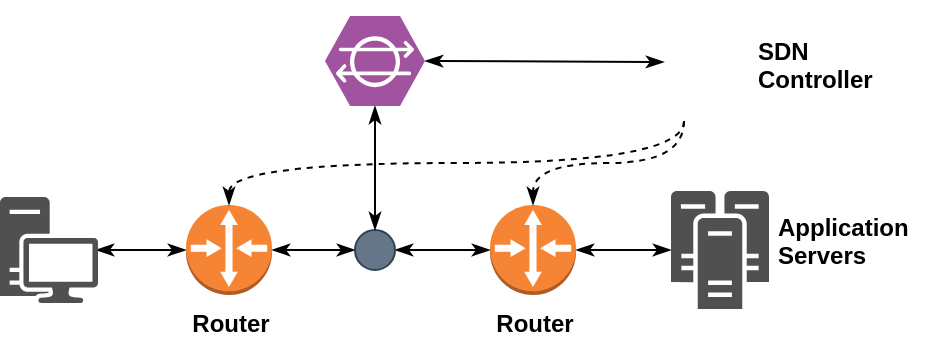 <mxfile version="11.2.8" type="github" pages="1"><diagram id="IRBqi0rGRwXzyYfHZzYb" name="Page-1"><mxGraphModel dx="1422" dy="767" grid="1" gridSize="10" guides="1" tooltips="1" connect="1" arrows="1" fold="1" page="1" pageScale="1" pageWidth="850" pageHeight="1100" math="0" shadow="0"><root><mxCell id="0"/><mxCell id="1" parent="0"/><mxCell id="RNQiWLo5jIzKvvXslozH-42" style="edgeStyle=none;rounded=0;orthogonalLoop=1;jettySize=auto;html=1;entryX=0;entryY=0.5;entryDx=0;entryDy=0;entryPerimeter=0;startArrow=classicThin;startFill=1;endArrow=classicThin;endFill=1;" edge="1" parent="1" target="RNQiWLo5jIzKvvXslozH-2"><mxGeometry relative="1" as="geometry"><mxPoint x="136" y="137" as="sourcePoint"/></mxGeometry></mxCell><mxCell id="RNQiWLo5jIzKvvXslozH-43" style="edgeStyle=none;rounded=0;orthogonalLoop=1;jettySize=auto;html=1;exitX=1;exitY=0.5;exitDx=0;exitDy=0;exitPerimeter=0;entryX=0;entryY=0.5;entryDx=0;entryDy=0;startArrow=classicThin;startFill=1;endArrow=classicThin;endFill=1;" edge="1" parent="1" source="RNQiWLo5jIzKvvXslozH-2" target="RNQiWLo5jIzKvvXslozH-18"><mxGeometry relative="1" as="geometry"/></mxCell><mxCell id="RNQiWLo5jIzKvvXslozH-2" value="&lt;b&gt;Router&lt;/b&gt;" style="outlineConnect=0;dashed=0;verticalLabelPosition=bottom;verticalAlign=top;align=center;html=1;shape=mxgraph.aws3.router;fillColor=#F58534;gradientColor=none;" vertex="1" parent="1"><mxGeometry x="181" y="114.5" width="43" height="45" as="geometry"/></mxCell><mxCell id="RNQiWLo5jIzKvvXslozH-45" style="edgeStyle=none;rounded=0;orthogonalLoop=1;jettySize=auto;html=1;exitX=1;exitY=0.5;exitDx=0;exitDy=0;exitPerimeter=0;startArrow=classicThin;startFill=1;endArrow=classicThin;endFill=1;" edge="1" parent="1" source="RNQiWLo5jIzKvvXslozH-5" target="RNQiWLo5jIzKvvXslozH-22"><mxGeometry relative="1" as="geometry"/></mxCell><mxCell id="RNQiWLo5jIzKvvXslozH-5" value="&lt;b&gt;Router&lt;/b&gt;" style="outlineConnect=0;dashed=0;verticalLabelPosition=bottom;verticalAlign=top;align=center;html=1;shape=mxgraph.aws3.router;fillColor=#F58534;gradientColor=none;" vertex="1" parent="1"><mxGeometry x="333" y="114.5" width="43" height="45" as="geometry"/></mxCell><mxCell id="RNQiWLo5jIzKvvXslozH-44" style="edgeStyle=none;rounded=0;orthogonalLoop=1;jettySize=auto;html=1;exitX=1;exitY=0.5;exitDx=0;exitDy=0;entryX=0;entryY=0.5;entryDx=0;entryDy=0;entryPerimeter=0;startArrow=classicThin;startFill=1;endArrow=classicThin;endFill=1;" edge="1" parent="1" source="RNQiWLo5jIzKvvXslozH-18" target="RNQiWLo5jIzKvvXslozH-5"><mxGeometry relative="1" as="geometry"/></mxCell><mxCell id="RNQiWLo5jIzKvvXslozH-18" value="" style="ellipse;whiteSpace=wrap;html=1;aspect=fixed;fillColor=#647687;strokeColor=#314354;fontColor=#ffffff;" vertex="1" parent="1"><mxGeometry x="265.5" y="127" width="20" height="20" as="geometry"/></mxCell><mxCell id="RNQiWLo5jIzKvvXslozH-22" value="" style="pointerEvents=1;shadow=0;dashed=0;html=1;strokeColor=none;fillColor=#505050;labelPosition=center;verticalLabelPosition=bottom;verticalAlign=top;outlineConnect=0;align=center;shape=mxgraph.office.servers.cluster_server;" vertex="1" parent="1"><mxGeometry x="423.5" y="107.5" width="49" height="59" as="geometry"/></mxCell><mxCell id="RNQiWLo5jIzKvvXslozH-41" style="rounded=0;orthogonalLoop=1;jettySize=auto;html=1;exitX=0.5;exitY=1;exitDx=0;exitDy=0;exitPerimeter=0;entryX=0.5;entryY=0;entryDx=0;entryDy=0;startArrow=classicThin;startFill=1;endArrow=classicThin;endFill=1;" edge="1" parent="1" source="RNQiWLo5jIzKvvXslozH-24" target="RNQiWLo5jIzKvvXslozH-18"><mxGeometry relative="1" as="geometry"/></mxCell><mxCell id="RNQiWLo5jIzKvvXslozH-46" style="edgeStyle=none;rounded=0;orthogonalLoop=1;jettySize=auto;html=1;exitX=1;exitY=0.5;exitDx=0;exitDy=0;exitPerimeter=0;startArrow=classicThin;startFill=1;endArrow=classicThin;endFill=1;" edge="1" parent="1" source="RNQiWLo5jIzKvvXslozH-24"><mxGeometry relative="1" as="geometry"><mxPoint x="420" y="43" as="targetPoint"/></mxGeometry></mxCell><mxCell id="RNQiWLo5jIzKvvXslozH-24" value="" style="verticalLabelPosition=bottom;html=1;fillColor=#A153A0;verticalAlign=top;pointerEvents=1;align=center;points=[[0.25,0,0],[0.5,0,0],[0.75,0,0],[1,0.5,0],[0.75,1,0],[0.5,1,0],[0.25,1,0],[0,0.5,0],[0.125,0.25,0],[0.125,0.75,0],[0.875,0.25,0],[0.875,0.75,0]];shape=mxgraph.cisco_safe.design.intrusion_detection;" vertex="1" parent="1"><mxGeometry x="250.5" y="20" width="50" height="45" as="geometry"/></mxCell><mxCell id="RNQiWLo5jIzKvvXslozH-51" style="edgeStyle=orthogonalEdgeStyle;curved=1;rounded=0;orthogonalLoop=1;jettySize=auto;html=1;exitX=0.25;exitY=1;exitDx=0;exitDy=0;entryX=0.5;entryY=0;entryDx=0;entryDy=0;entryPerimeter=0;dashed=1;startArrow=none;startFill=0;endArrow=classicThin;endFill=1;strokeColor=#000000;" edge="1" parent="1" source="RNQiWLo5jIzKvvXslozH-37" target="RNQiWLo5jIzKvvXslozH-2"><mxGeometry relative="1" as="geometry"/></mxCell><mxCell id="RNQiWLo5jIzKvvXslozH-52" style="edgeStyle=orthogonalEdgeStyle;curved=1;rounded=0;orthogonalLoop=1;jettySize=auto;html=1;exitX=0.25;exitY=1;exitDx=0;exitDy=0;dashed=1;startArrow=none;startFill=0;endArrow=classicThin;endFill=1;strokeColor=#000000;" edge="1" parent="1" source="RNQiWLo5jIzKvvXslozH-37" target="RNQiWLo5jIzKvvXslozH-5"><mxGeometry relative="1" as="geometry"/></mxCell><mxCell id="RNQiWLo5jIzKvvXslozH-37" value="" style="shape=image;html=1;verticalAlign=top;verticalLabelPosition=bottom;labelBackgroundColor=#ffffff;imageAspect=0;aspect=fixed;image=https://cdn2.iconfinder.com/data/icons/whcompare-isometric-web-hosting-servers/50/server-2-128.png;fillColor=#007FFF;" vertex="1" parent="1"><mxGeometry x="415" y="12.5" width="60" height="60" as="geometry"/></mxCell><mxCell id="RNQiWLo5jIzKvvXslozH-53" value="&lt;div&gt;&lt;b&gt;SDN&lt;/b&gt;&lt;/div&gt;&lt;div&gt;&lt;b&gt;Controller&lt;br&gt;&lt;/b&gt;&lt;/div&gt;" style="text;html=1;resizable=0;points=[];autosize=1;align=left;verticalAlign=top;spacingTop=-4;" vertex="1" parent="1"><mxGeometry x="465" y="27.5" width="70" height="30" as="geometry"/></mxCell><mxCell id="RNQiWLo5jIzKvvXslozH-55" value="&lt;div&gt;&lt;b&gt;Application&lt;/b&gt;&lt;/div&gt;&lt;div&gt;&lt;b&gt;Servers&lt;br&gt;&lt;/b&gt;&lt;/div&gt;" style="text;html=1;resizable=0;points=[];autosize=1;align=left;verticalAlign=top;spacingTop=-4;" vertex="1" parent="1"><mxGeometry x="475" y="116" width="80" height="30" as="geometry"/></mxCell><mxCell id="RNQiWLo5jIzKvvXslozH-58" value="" style="pointerEvents=1;shadow=0;dashed=0;html=1;strokeColor=none;fillColor=#505050;labelPosition=center;verticalLabelPosition=bottom;verticalAlign=top;outlineConnect=0;align=center;shape=mxgraph.office.devices.workstation;" vertex="1" parent="1"><mxGeometry x="88" y="110.5" width="49" height="53" as="geometry"/></mxCell></root></mxGraphModel></diagram></mxfile>
